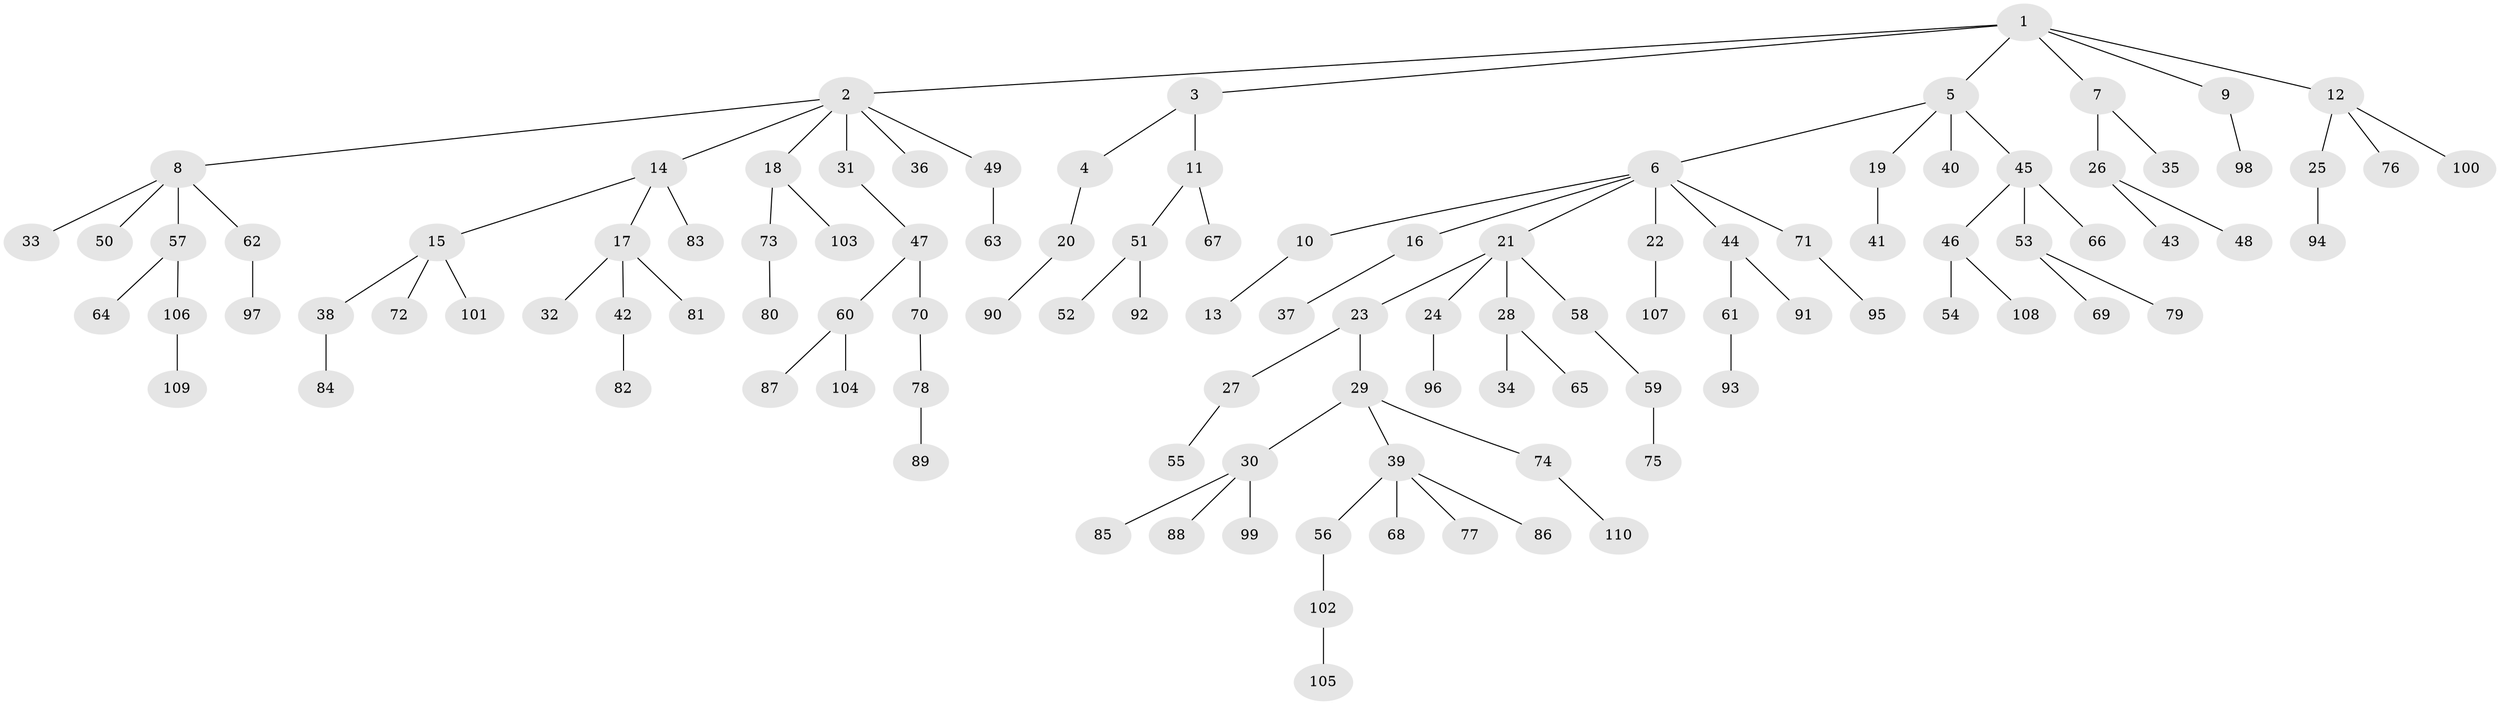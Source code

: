 // Generated by graph-tools (version 1.1) at 2025/53/03/09/25 04:53:42]
// undirected, 110 vertices, 109 edges
graph export_dot {
graph [start="1"]
  node [color=gray90,style=filled];
  1;
  2;
  3;
  4;
  5;
  6;
  7;
  8;
  9;
  10;
  11;
  12;
  13;
  14;
  15;
  16;
  17;
  18;
  19;
  20;
  21;
  22;
  23;
  24;
  25;
  26;
  27;
  28;
  29;
  30;
  31;
  32;
  33;
  34;
  35;
  36;
  37;
  38;
  39;
  40;
  41;
  42;
  43;
  44;
  45;
  46;
  47;
  48;
  49;
  50;
  51;
  52;
  53;
  54;
  55;
  56;
  57;
  58;
  59;
  60;
  61;
  62;
  63;
  64;
  65;
  66;
  67;
  68;
  69;
  70;
  71;
  72;
  73;
  74;
  75;
  76;
  77;
  78;
  79;
  80;
  81;
  82;
  83;
  84;
  85;
  86;
  87;
  88;
  89;
  90;
  91;
  92;
  93;
  94;
  95;
  96;
  97;
  98;
  99;
  100;
  101;
  102;
  103;
  104;
  105;
  106;
  107;
  108;
  109;
  110;
  1 -- 2;
  1 -- 3;
  1 -- 5;
  1 -- 7;
  1 -- 9;
  1 -- 12;
  2 -- 8;
  2 -- 14;
  2 -- 18;
  2 -- 31;
  2 -- 36;
  2 -- 49;
  3 -- 4;
  3 -- 11;
  4 -- 20;
  5 -- 6;
  5 -- 19;
  5 -- 40;
  5 -- 45;
  6 -- 10;
  6 -- 16;
  6 -- 21;
  6 -- 22;
  6 -- 44;
  6 -- 71;
  7 -- 26;
  7 -- 35;
  8 -- 33;
  8 -- 50;
  8 -- 57;
  8 -- 62;
  9 -- 98;
  10 -- 13;
  11 -- 51;
  11 -- 67;
  12 -- 25;
  12 -- 76;
  12 -- 100;
  14 -- 15;
  14 -- 17;
  14 -- 83;
  15 -- 38;
  15 -- 72;
  15 -- 101;
  16 -- 37;
  17 -- 32;
  17 -- 42;
  17 -- 81;
  18 -- 73;
  18 -- 103;
  19 -- 41;
  20 -- 90;
  21 -- 23;
  21 -- 24;
  21 -- 28;
  21 -- 58;
  22 -- 107;
  23 -- 27;
  23 -- 29;
  24 -- 96;
  25 -- 94;
  26 -- 43;
  26 -- 48;
  27 -- 55;
  28 -- 34;
  28 -- 65;
  29 -- 30;
  29 -- 39;
  29 -- 74;
  30 -- 85;
  30 -- 88;
  30 -- 99;
  31 -- 47;
  38 -- 84;
  39 -- 56;
  39 -- 68;
  39 -- 77;
  39 -- 86;
  42 -- 82;
  44 -- 61;
  44 -- 91;
  45 -- 46;
  45 -- 53;
  45 -- 66;
  46 -- 54;
  46 -- 108;
  47 -- 60;
  47 -- 70;
  49 -- 63;
  51 -- 52;
  51 -- 92;
  53 -- 69;
  53 -- 79;
  56 -- 102;
  57 -- 64;
  57 -- 106;
  58 -- 59;
  59 -- 75;
  60 -- 87;
  60 -- 104;
  61 -- 93;
  62 -- 97;
  70 -- 78;
  71 -- 95;
  73 -- 80;
  74 -- 110;
  78 -- 89;
  102 -- 105;
  106 -- 109;
}
